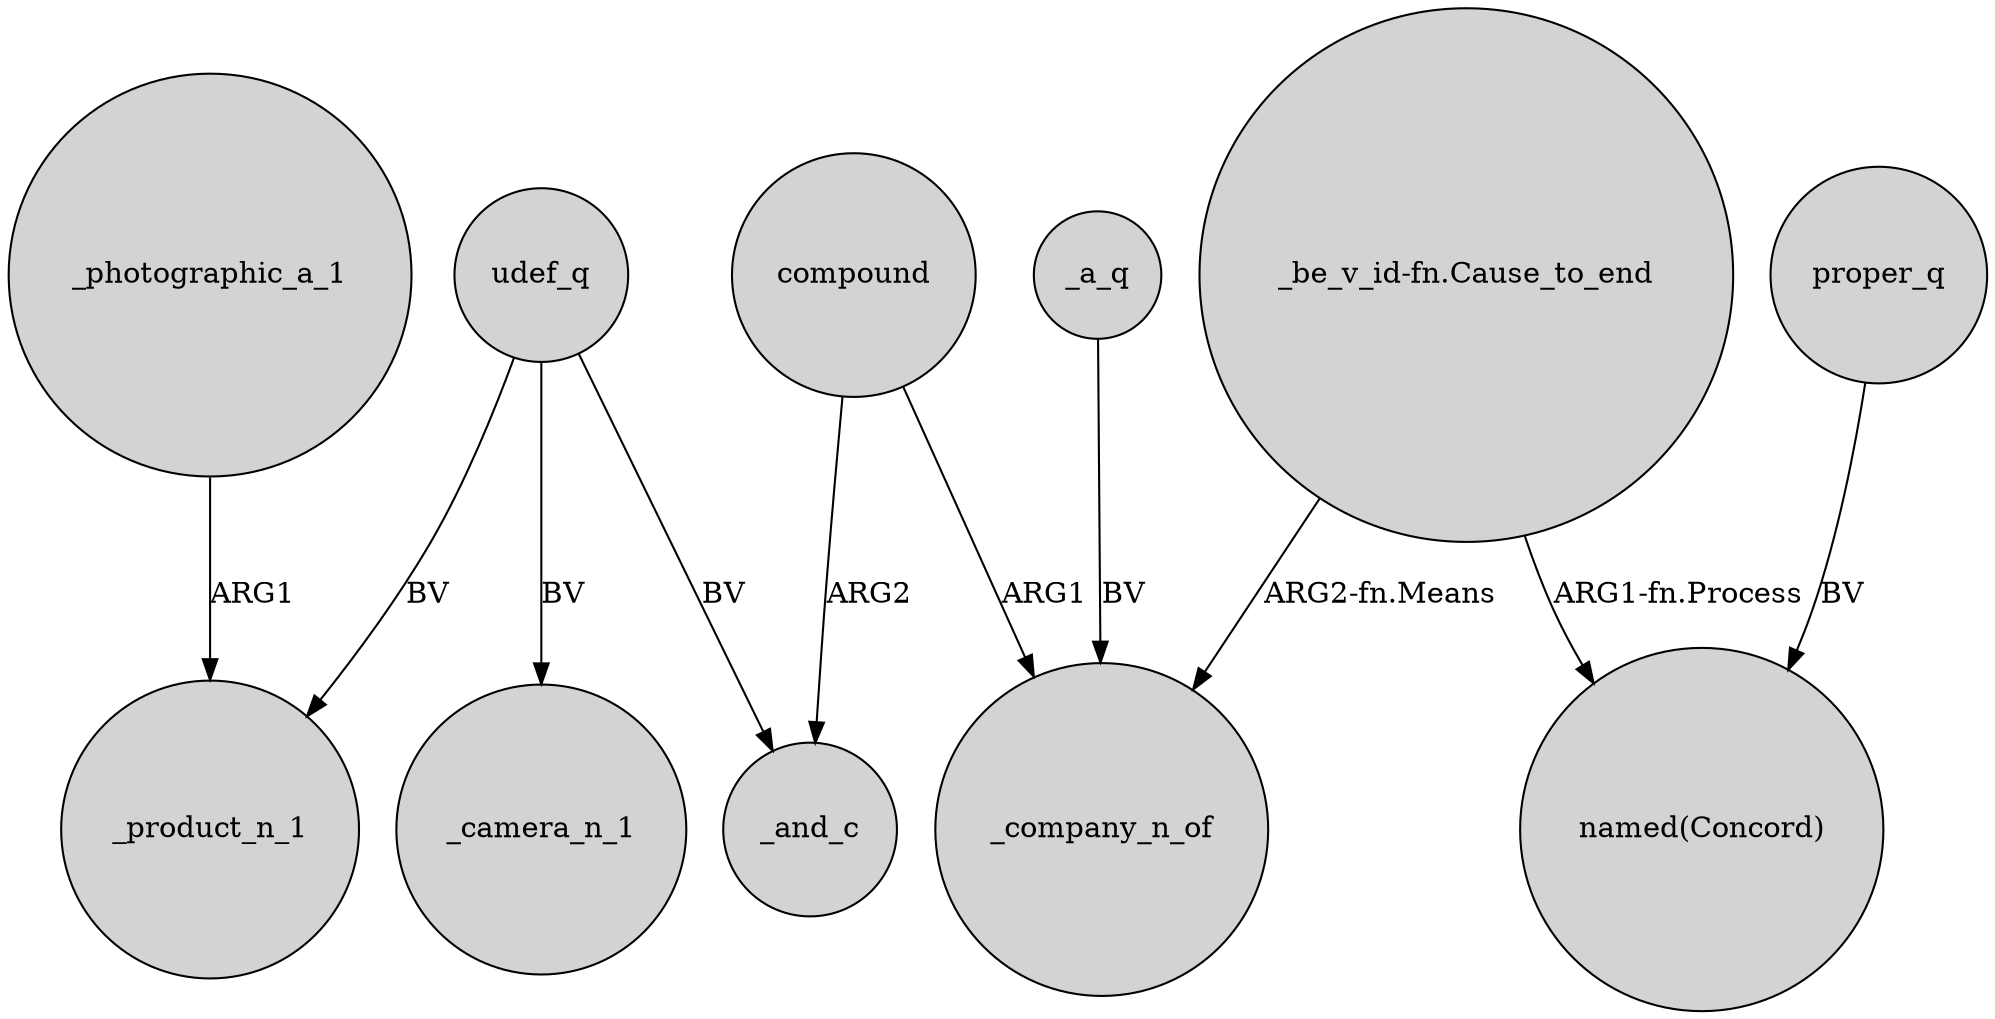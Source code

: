 digraph {
	node [shape=circle style=filled]
	udef_q -> _camera_n_1 [label=BV]
	proper_q -> "named(Concord)" [label=BV]
	_a_q -> _company_n_of [label=BV]
	udef_q -> _product_n_1 [label=BV]
	compound -> _company_n_of [label=ARG1]
	udef_q -> _and_c [label=BV]
	_photographic_a_1 -> _product_n_1 [label=ARG1]
	compound -> _and_c [label=ARG2]
	"_be_v_id-fn.Cause_to_end" -> _company_n_of [label="ARG2-fn.Means"]
	"_be_v_id-fn.Cause_to_end" -> "named(Concord)" [label="ARG1-fn.Process"]
}
